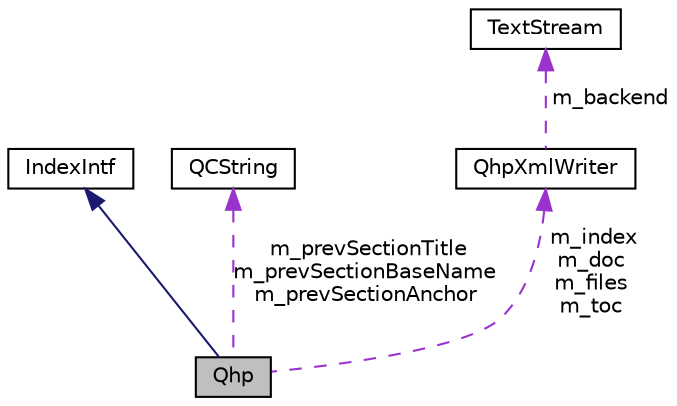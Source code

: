 digraph "Qhp"
{
 // INTERACTIVE_SVG=YES
 // LATEX_PDF_SIZE
  edge [fontname="Helvetica",fontsize="10",labelfontname="Helvetica",labelfontsize="10"];
  node [fontname="Helvetica",fontsize="10",shape=record];
  Node1 [label="Qhp",height=0.2,width=0.4,color="black", fillcolor="grey75", style="filled", fontcolor="black",tooltip=" "];
  Node2 -> Node1 [dir="back",color="midnightblue",fontsize="10",style="solid",fontname="Helvetica"];
  Node2 [label="IndexIntf",height=0.2,width=0.4,color="black", fillcolor="white", style="filled",URL="$d9/dd5/class_index_intf.html",tooltip="Abstract interface for index generators."];
  Node3 -> Node1 [dir="back",color="darkorchid3",fontsize="10",style="dashed",label=" m_prevSectionTitle\nm_prevSectionBaseName\nm_prevSectionAnchor" ,fontname="Helvetica"];
  Node3 [label="QCString",height=0.2,width=0.4,color="black", fillcolor="white", style="filled",URL="$d9/d45/class_q_c_string.html",tooltip="This is an alternative implementation of QCString."];
  Node4 -> Node1 [dir="back",color="darkorchid3",fontsize="10",style="dashed",label=" m_index\nm_doc\nm_files\nm_toc" ,fontname="Helvetica"];
  Node4 [label="QhpXmlWriter",height=0.2,width=0.4,color="black", fillcolor="white", style="filled",URL="$db/d40/class_qhp_xml_writer.html",tooltip=" "];
  Node5 -> Node4 [dir="back",color="darkorchid3",fontsize="10",style="dashed",label=" m_backend" ,fontname="Helvetica"];
  Node5 [label="TextStream",height=0.2,width=0.4,color="black", fillcolor="white", style="filled",URL="$d3/d30/class_text_stream.html",tooltip="Text streaming class that buffers data."];
}
